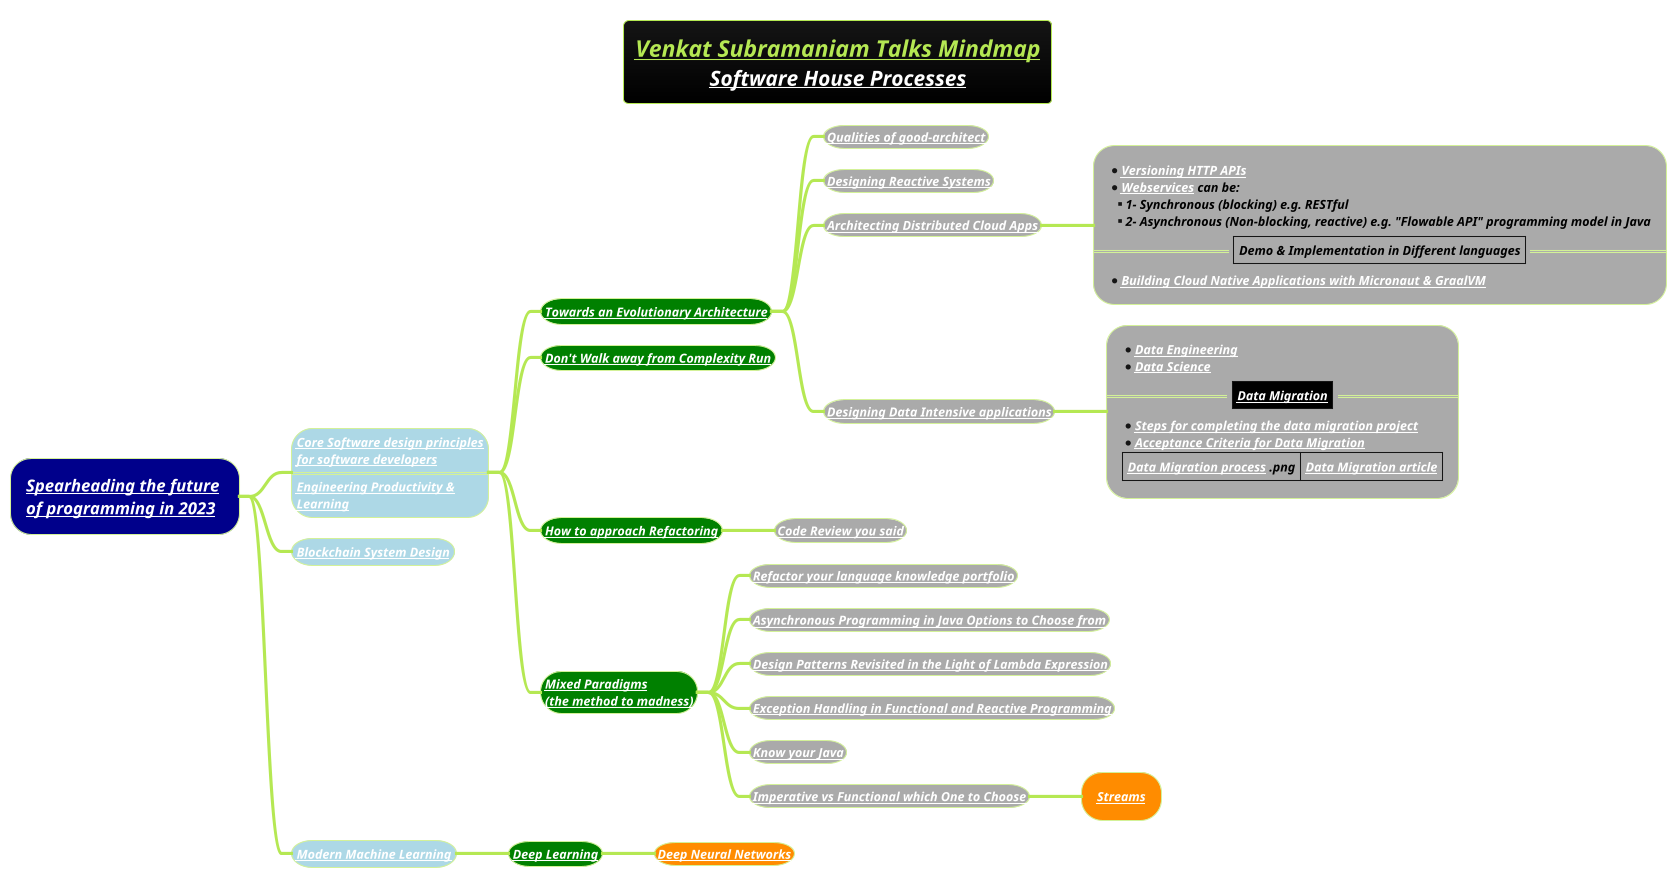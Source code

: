 @startmindmap
title =<i><b><u><size:18>Venkat Subramaniam Talks Mindmap \n<i>[[docs/1-business-analyst/client-management/software-house/Software-House-Processes.puml Software House Processes]]
!theme hacker

*[#darkblue] <i><color #black>[[docs/3-programming-languages/Venkat-Subramaniam/Spearheading-the-future-of-programming-2023.puml Spearheading the future]] \n<i><color #black>[[docs/3-programming-languages/Venkat-Subramaniam/Spearheading-the-future-of-programming-2023.puml of programming in 2023]]
**[#lightblue]:<color:white><i><size:12>[[docs/3-programming-languages/Venkat-Subramaniam/Core-Software-design-principles-for-software-developers.puml Core Software design principles]]
<color:white><i><size:12>[[docs/3-programming-languages/Venkat-Subramaniam/Core-Software-design-principles-for-software-developers.puml for software developers]]
====
<b><i><color #black><size:12>[[docs/3-programming-languages/Venkat-Subramaniam/Engineering-Productivity-and-Learning.puml Engineering Productivity &]]
<b><i><color #black><size:12>[[docs/3-programming-languages/Venkat-Subramaniam/Engineering-Productivity-and-Learning.puml Learning]];

***[#green] <b><i><color #black><size:12>[[docs/3-programming-languages/Venkat-Subramaniam/Towards-an-Evolutionary-Architecture.puml Towards an Evolutionary Architecture]]
****[#a] <b><i><color #black><size:12>[[docs/3-programming-languages/Venkat-Subramaniam/Qualities-of-good-architect.puml Qualities of good-architect]]
****[#a] <b><i><color #black><size:12>[[docs/3-programming-languages/Venkat-Subramaniam/Designing-Reactive-Systems.puml Designing Reactive Systems]]
****[#a] <b><i><color #black><size:12>[[docs/3-programming-languages/Venkat-Subramaniam/Architecting-Distributed-Cloud-Apps.puml Architecting Distributed Cloud Apps]]
*****[#a]:*<b><i><color #black><size:12>[[docs/3-programming-languages/Venkat-Subramaniam/Architecting-Distributed-Cloud-Apps.puml Versioning HTTP APIs]]
*<b><i><color #black><size:12>[[docs/3-programming-languages/Venkat-Subramaniam/webservice.puml Webservices]] can be:
**<b><i><color #black><size:12>1- Synchronous (blocking) e.g. RESTful
**<b><i><color #black><size:12>2- Asynchronous (Non-blocking, reactive) e.g. "Flowable API" programming model in Java
==|<b><i><color #black><size:12>Demo & Implementation in Different languages|==
*<b><i><color #black><size:12>[[docs/3-programming-languages/Venkat-Subramaniam/Building-Cloud-Native-Applications-with-Micronaut-and-GraalVM.puml Building Cloud Native Applications with Micronaut & GraalVM]];
****[#a] <b><i><color #black><size:12>[[docs/books/1-books-backlog/DBMS/Designing-Data-Intensive-Applications.puml Designing Data Intensive applications]]
*****[#a]:*<b><i><color #black><size:12>[[docs/AI-ML-DL-Data-Science-and-BigData/data-science/data-engineering/Data-Engineering.puml Data Engineering]]
*<b><i><color #black><size:12>[[docs/AI-ML-DL-Data-Science-and-BigData/data-science/Data-Science.puml Data Science]]
==|<#black><b><i><color #black><size:12>[[docs/AI-ML-DL-Data-Science-and-BigData/data-science/data-or-database-migration/Data-Migration.puml Data Migration]]|==
*<b><i><color #black><size:12>[[docs/AI-ML-DL-Data-Science-and-BigData/data-science/data-or-database-migration/steps-for-completing-the-data-migration-project.puml Steps for completing the data migration project]]
*<b><i><color #black><size:12>[[docs/AI-ML-DL-Data-Science-and-BigData/data-science/data-or-database-migration/Acceptance-Criteria-for-Data-Migration.puml Acceptance Criteria for Data Migration]]
|<b><i><color #black><size:12>[[docs/AI-ML-DL-Data-Science-and-BigData/data-science/data-or-database-migration/images/img_1.png Data Migration process]] .png|<b><i><color #black><size:12>[[https://corporatefinanceinstitute.com/resources/data-science/data-migration/ Data Migration article]]|;

***[#green] <b><i><color #black><size:12>[[docs/3-programming-languages/Venkat-Subramaniam/Do-not-Walk-Away-From-Complexity-Run.puml Don't Walk away from Complexity Run]]
***[#green] <b><i><color #black><size:12>[[docs/3-programming-languages/Venkat-Subramaniam/how-to-approach-refactoring.puml How to approach Refactoring]]
****[#a] <b><i><color #black><size:12>[[docs/3-programming-languages/Venkat-Subramaniam/Code-Review-you-said.puml Code Review you said]]
***[#green] <b><i><color #black><size:12>[[docs/3-programming-languages/Venkat-Subramaniam/mixed-paradigms-(the-method-to-madness).puml Mixed Paradigms]] \n<b><i><color #black><size:12>[[docs/3-programming-languages/Venkat-Subramaniam/mixed-paradigms-(the-method-to-madness).puml (the method to madness)]]
****[#a] <b><i><color #black><size:12>[[docs/3-programming-languages/Venkat-Subramaniam/Refactor-your-language-knowledge-portfolio-(we-are-what-we-can-code-in).puml Refactor your language knowledge portfolio]]
****[#a] <b><i><color #black><size:12>[[docs/3-programming-languages/Venkat-Subramaniam/Asynchronous-Programming-in-Java-Options-to-Choose-from.puml Asynchronous Programming in Java Options to Choose from]]
****[#a] <b><i><color #black><size:12>[[docs/3-programming-languages/Venkat-Subramaniam/Design-Patterns-revisited-in-the-Light-of-Lambda-Expression.puml Design Patterns Revisited in the Light of Lambda Expression]]
****[#a] <b><i><color #black><size:12>[[docs/3-programming-languages/Venkat-Subramaniam/Exception-Handling-in-Functional-and-Reactive-Programming.puml Exception Handling in Functional and Reactive Programming]]
****[#a] <b><i><color #black><size:12>[[docs/3-programming-languages/Venkat-Subramaniam/Know-your-java-venkat.puml Know your Java]]
****[#a] <b><i><color #black><size:12>[[docs/3-programming-languages/Venkat-Subramaniam/Imperative-vs-Functional-Which-one-to-Choose.puml Imperative vs Functional which One to Choose]]
*****[#darkorange] <b><i><color #black><size:12>[[docs/3-programming-languages/Venkat-Subramaniam/Streams.puml Streams]]

**[#lightblue] <color:white><i><size:12>[[docs/blockchain/Blockchain-System-Design.puml Blockchain System Design]]

**[#lightblue] <b><i><color #black><size:12>[[docs/AI-ML-DL-Data-Science-and-BigData/machine-learning-ML/Modern-Machine-Learning.puml Modern Machine Learning]]
***[#green] <b><i><color #black><size:12>[[docs/AI-ML-DL-Data-Science-and-BigData/machine-learning-ML/3-deep-learning-DL/Deep-Learning.puml Deep Learning]]
****[#darkorange] <b><i><color #black><size:12>[[docs/AI-ML-DL-Data-Science-and-BigData/machine-learning-ML/3-deep-learning-DL/Neural-Network-Architecture.puml Deep Neural Networks]]

@endmindmap
